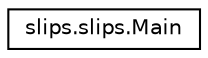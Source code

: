 digraph "Graphical Class Hierarchy"
{
 // LATEX_PDF_SIZE
  edge [fontname="Helvetica",fontsize="10",labelfontname="Helvetica",labelfontsize="10"];
  node [fontname="Helvetica",fontsize="10",shape=record];
  rankdir="LR";
  Node0 [label="slips.slips.Main",height=0.2,width=0.4,color="black", fillcolor="white", style="filled",URL="$dd/dc7/classslips_1_1slips_1_1Main.html",tooltip=" "];
}
